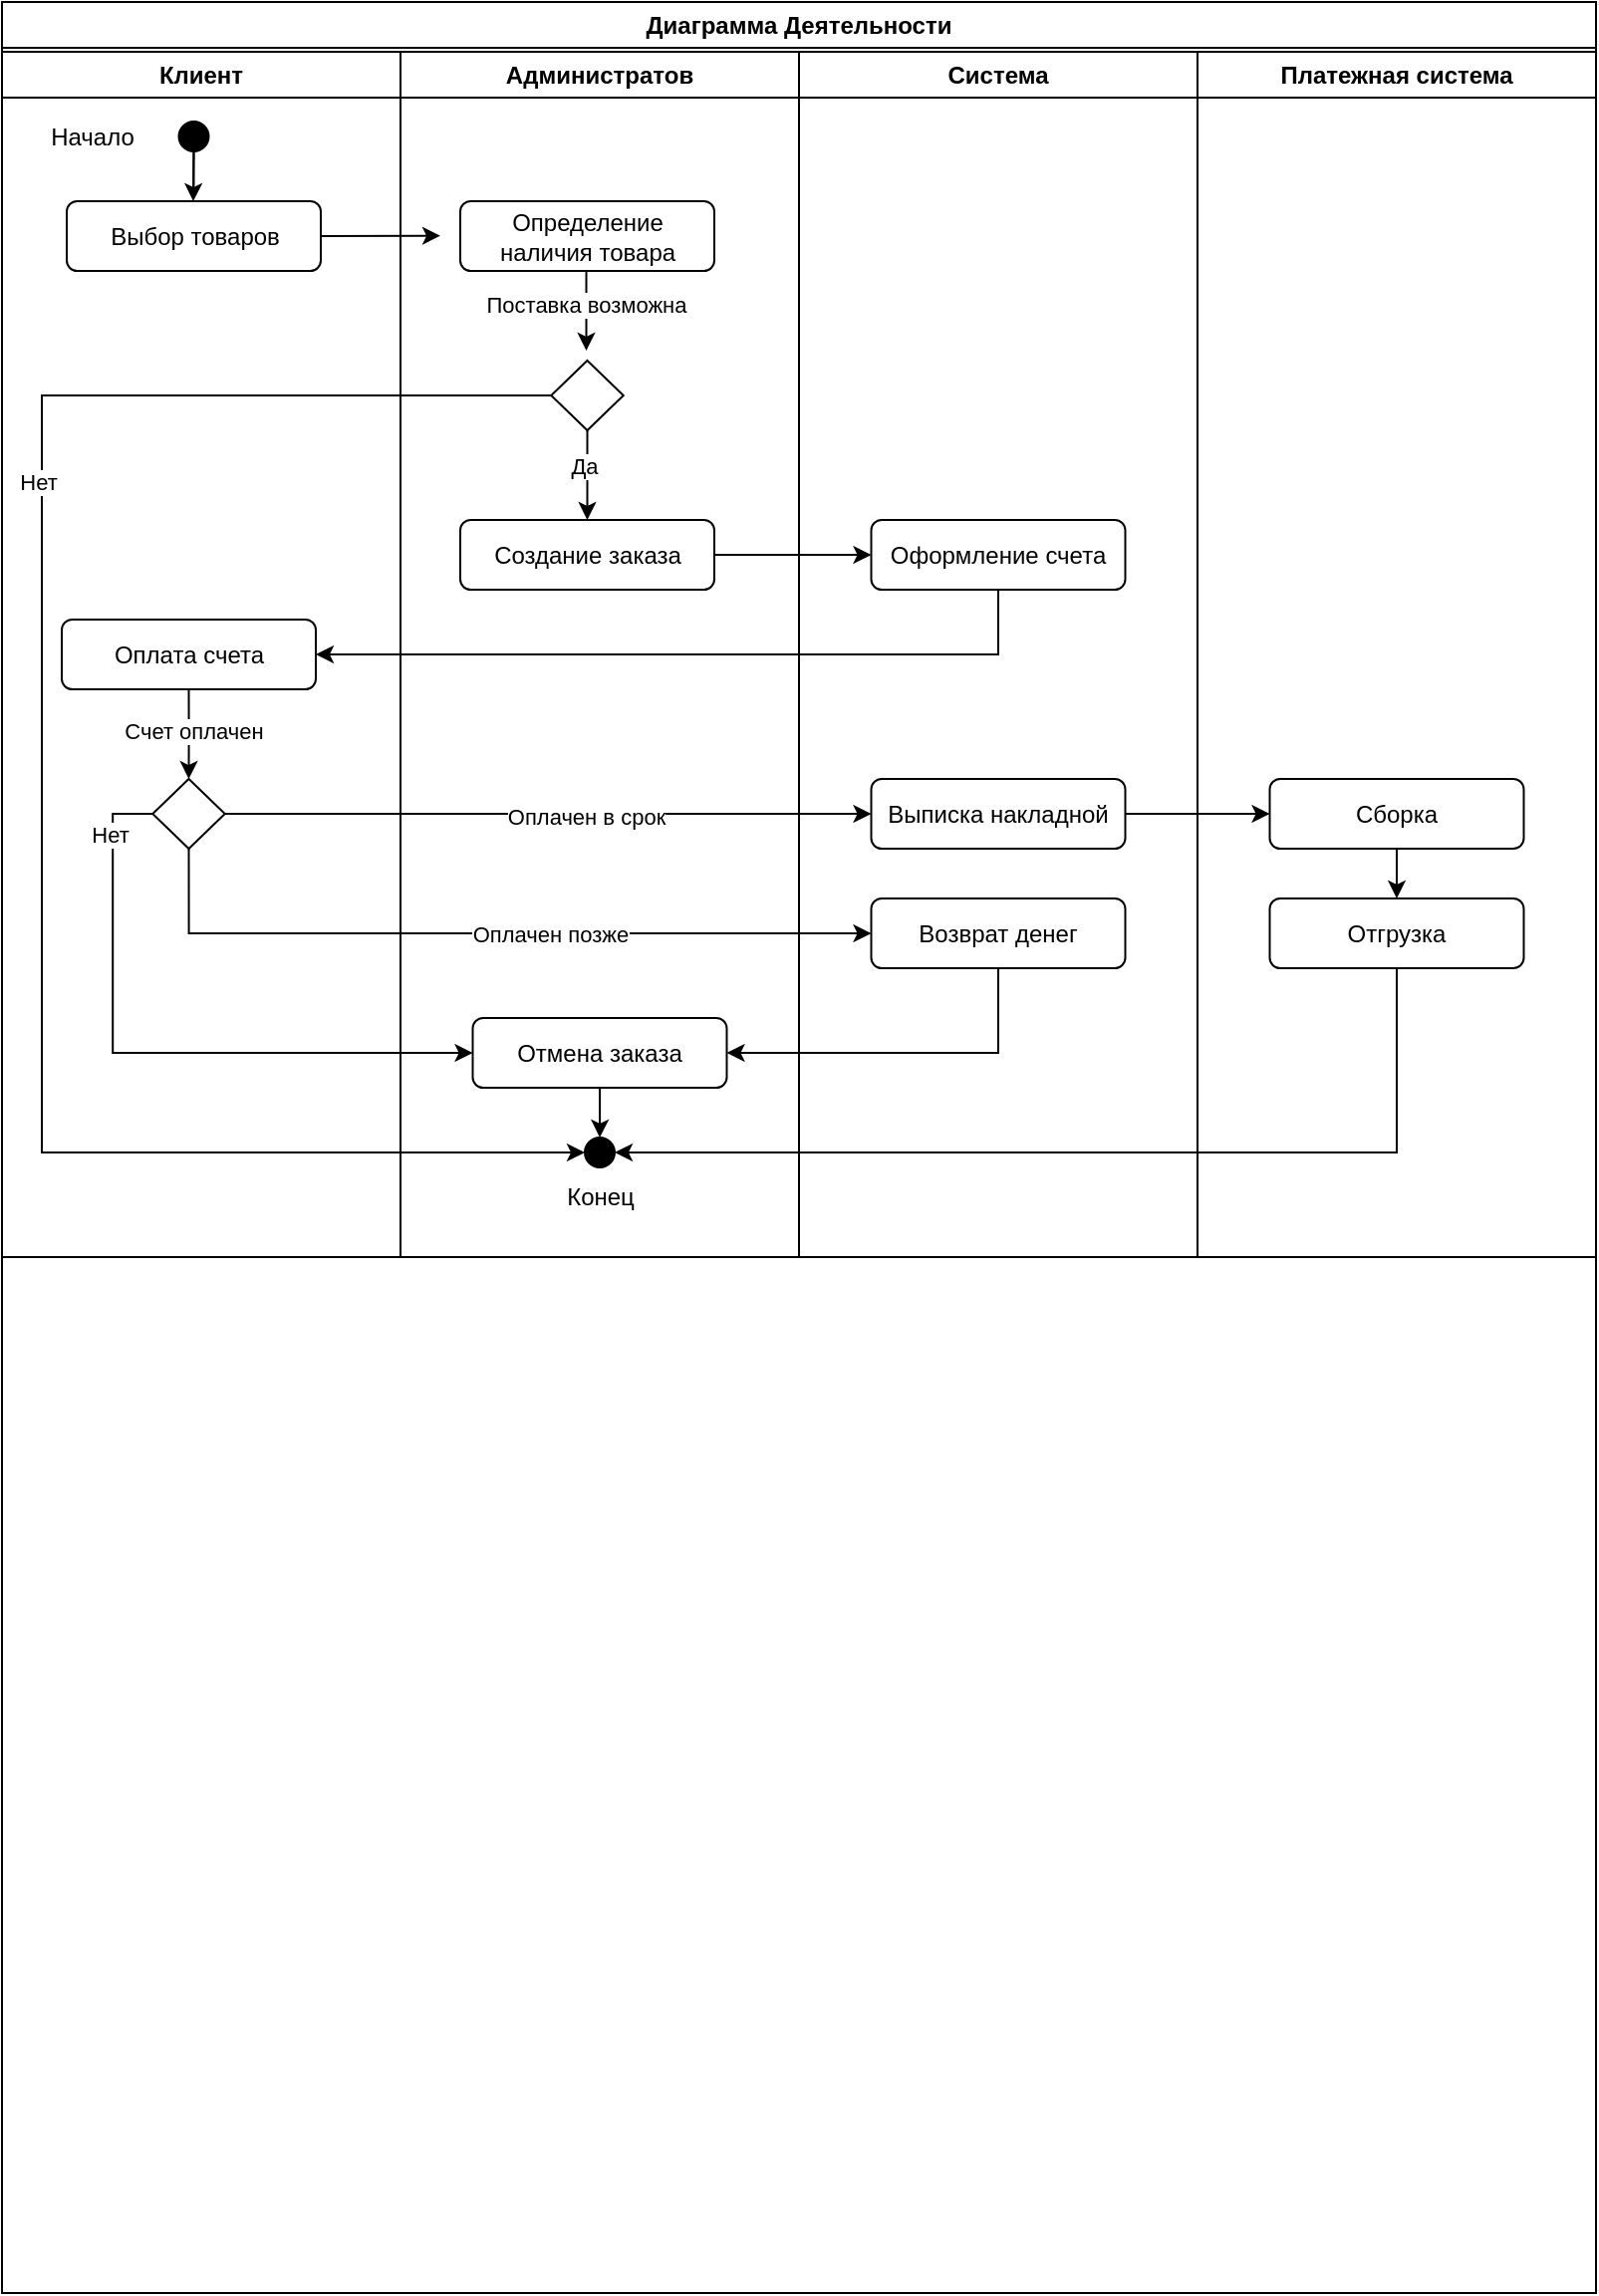<mxfile version="24.4.3" type="github">
  <diagram name="Страница — 1" id="kHaLRNe1tpMv3u5q8S8u">
    <mxGraphModel dx="1050" dy="1726" grid="1" gridSize="10" guides="1" tooltips="1" connect="1" arrows="1" fold="1" page="1" pageScale="1" pageWidth="827" pageHeight="1169" math="0" shadow="0">
      <root>
        <mxCell id="0" />
        <mxCell id="1" parent="0" />
        <mxCell id="wFoECBeJ0aFWm-52nH7k-1" value="Диаграмма Деятельности" style="swimlane;whiteSpace=wrap;html=1;" parent="1" vertex="1">
          <mxGeometry y="-10" width="800" height="1150" as="geometry" />
        </mxCell>
        <mxCell id="wFoECBeJ0aFWm-52nH7k-2" value="Клиент" style="swimlane;whiteSpace=wrap;html=1;" parent="wFoECBeJ0aFWm-52nH7k-1" vertex="1">
          <mxGeometry y="25" width="200" height="605" as="geometry">
            <mxRectangle y="25" width="80" height="30" as="alternateBounds" />
          </mxGeometry>
        </mxCell>
        <mxCell id="wFoECBeJ0aFWm-52nH7k-8" value="Начало" style="text;html=1;align=center;verticalAlign=middle;resizable=0;points=[];autosize=1;strokeColor=none;fillColor=none;" parent="wFoECBeJ0aFWm-52nH7k-2" vertex="1">
          <mxGeometry x="10" y="27.5" width="70" height="30" as="geometry" />
        </mxCell>
        <mxCell id="wFoECBeJ0aFWm-52nH7k-9" value="" style="endArrow=classic;html=1;rounded=0;" parent="wFoECBeJ0aFWm-52nH7k-2" source="wFoECBeJ0aFWm-52nH7k-7" edge="1">
          <mxGeometry width="50" height="50" relative="1" as="geometry">
            <mxPoint x="96.17" y="45" as="sourcePoint" />
            <mxPoint x="96" y="75" as="targetPoint" />
          </mxGeometry>
        </mxCell>
        <mxCell id="wFoECBeJ0aFWm-52nH7k-10" value="Выбор товаров" style="rounded=1;whiteSpace=wrap;html=1;" parent="wFoECBeJ0aFWm-52nH7k-2" vertex="1">
          <mxGeometry x="32.5" y="75" width="127.5" height="35" as="geometry" />
        </mxCell>
        <mxCell id="wFoECBeJ0aFWm-52nH7k-11" value="" style="endArrow=classic;html=1;rounded=0;entryX=0.5;entryY=0;entryDx=0;entryDy=0;" parent="wFoECBeJ0aFWm-52nH7k-2" target="wFoECBeJ0aFWm-52nH7k-7" edge="1">
          <mxGeometry width="50" height="50" relative="1" as="geometry">
            <mxPoint x="96.17" y="70" as="sourcePoint" />
            <mxPoint x="96" y="120" as="targetPoint" />
          </mxGeometry>
        </mxCell>
        <mxCell id="wFoECBeJ0aFWm-52nH7k-7" value="" style="ellipse;whiteSpace=wrap;html=1;aspect=fixed;fillColor=#000000;" parent="wFoECBeJ0aFWm-52nH7k-2" vertex="1">
          <mxGeometry x="88.75" y="35" width="15" height="15" as="geometry" />
        </mxCell>
        <mxCell id="wFoECBeJ0aFWm-52nH7k-32" style="edgeStyle=orthogonalEdgeStyle;rounded=0;orthogonalLoop=1;jettySize=auto;html=1;exitX=0.5;exitY=1;exitDx=0;exitDy=0;" parent="wFoECBeJ0aFWm-52nH7k-2" source="wFoECBeJ0aFWm-52nH7k-27" target="wFoECBeJ0aFWm-52nH7k-30" edge="1">
          <mxGeometry relative="1" as="geometry" />
        </mxCell>
        <mxCell id="wFoECBeJ0aFWm-52nH7k-33" value="Счет оплачен" style="edgeLabel;html=1;align=center;verticalAlign=middle;resizable=0;points=[];" parent="wFoECBeJ0aFWm-52nH7k-32" vertex="1" connectable="0">
          <mxGeometry x="-0.059" y="2" relative="1" as="geometry">
            <mxPoint as="offset" />
          </mxGeometry>
        </mxCell>
        <mxCell id="wFoECBeJ0aFWm-52nH7k-27" value="Оплата счета" style="rounded=1;whiteSpace=wrap;html=1;" parent="wFoECBeJ0aFWm-52nH7k-2" vertex="1">
          <mxGeometry x="30" y="285" width="127.5" height="35" as="geometry" />
        </mxCell>
        <mxCell id="wFoECBeJ0aFWm-52nH7k-30" value="" style="rhombus;whiteSpace=wrap;html=1;" parent="wFoECBeJ0aFWm-52nH7k-2" vertex="1">
          <mxGeometry x="75.63" y="365" width="36.25" height="35" as="geometry" />
        </mxCell>
        <mxCell id="wFoECBeJ0aFWm-52nH7k-3" value="Администратов" style="swimlane;whiteSpace=wrap;html=1;startSize=23;" parent="wFoECBeJ0aFWm-52nH7k-1" vertex="1">
          <mxGeometry x="200" y="25" width="200" height="605" as="geometry">
            <mxRectangle x="200" y="25" width="100" height="30" as="alternateBounds" />
          </mxGeometry>
        </mxCell>
        <mxCell id="wFoECBeJ0aFWm-52nH7k-12" value="" style="endArrow=classic;html=1;rounded=0;exitX=1;exitY=0.5;exitDx=0;exitDy=0;" parent="wFoECBeJ0aFWm-52nH7k-3" source="wFoECBeJ0aFWm-52nH7k-10" edge="1">
          <mxGeometry width="50" height="50" relative="1" as="geometry">
            <mxPoint x="-10" y="92.36" as="sourcePoint" />
            <mxPoint x="20" y="92.36" as="targetPoint" />
          </mxGeometry>
        </mxCell>
        <mxCell id="wFoECBeJ0aFWm-52nH7k-14" value="Определение&lt;div&gt;наличия товара&lt;/div&gt;" style="rounded=1;whiteSpace=wrap;html=1;" parent="wFoECBeJ0aFWm-52nH7k-3" vertex="1">
          <mxGeometry x="30" y="75" width="127.5" height="35" as="geometry" />
        </mxCell>
        <mxCell id="wFoECBeJ0aFWm-52nH7k-15" value="" style="endArrow=classic;html=1;rounded=0;" parent="wFoECBeJ0aFWm-52nH7k-3" edge="1">
          <mxGeometry width="50" height="50" relative="1" as="geometry">
            <mxPoint x="93.25" y="110" as="sourcePoint" />
            <mxPoint x="93.25" y="150" as="targetPoint" />
          </mxGeometry>
        </mxCell>
        <mxCell id="wFoECBeJ0aFWm-52nH7k-17" value="Поставка возможна" style="edgeLabel;html=1;align=center;verticalAlign=middle;resizable=0;points=[];" parent="wFoECBeJ0aFWm-52nH7k-15" vertex="1" connectable="0">
          <mxGeometry x="-0.18" y="-1" relative="1" as="geometry">
            <mxPoint as="offset" />
          </mxGeometry>
        </mxCell>
        <mxCell id="wFoECBeJ0aFWm-52nH7k-21" style="edgeStyle=orthogonalEdgeStyle;rounded=0;orthogonalLoop=1;jettySize=auto;html=1;exitX=0.5;exitY=1;exitDx=0;exitDy=0;entryX=0.5;entryY=0;entryDx=0;entryDy=0;" parent="wFoECBeJ0aFWm-52nH7k-3" source="wFoECBeJ0aFWm-52nH7k-18" target="wFoECBeJ0aFWm-52nH7k-24" edge="1">
          <mxGeometry relative="1" as="geometry">
            <mxPoint x="94" y="225" as="targetPoint" />
          </mxGeometry>
        </mxCell>
        <mxCell id="wFoECBeJ0aFWm-52nH7k-22" value="Да" style="edgeLabel;html=1;align=center;verticalAlign=middle;resizable=0;points=[];" parent="wFoECBeJ0aFWm-52nH7k-21" vertex="1" connectable="0">
          <mxGeometry x="-0.23" y="-2" relative="1" as="geometry">
            <mxPoint as="offset" />
          </mxGeometry>
        </mxCell>
        <mxCell id="wFoECBeJ0aFWm-52nH7k-60" style="edgeStyle=orthogonalEdgeStyle;rounded=0;orthogonalLoop=1;jettySize=auto;html=1;exitX=0;exitY=0.5;exitDx=0;exitDy=0;entryX=0;entryY=0.5;entryDx=0;entryDy=0;" parent="wFoECBeJ0aFWm-52nH7k-3" source="wFoECBeJ0aFWm-52nH7k-18" target="wFoECBeJ0aFWm-52nH7k-54" edge="1">
          <mxGeometry relative="1" as="geometry">
            <Array as="points">
              <mxPoint x="-180" y="173" />
              <mxPoint x="-180" y="553" />
            </Array>
          </mxGeometry>
        </mxCell>
        <mxCell id="wFoECBeJ0aFWm-52nH7k-61" value="Нет" style="edgeLabel;html=1;align=center;verticalAlign=middle;resizable=0;points=[];" parent="wFoECBeJ0aFWm-52nH7k-60" vertex="1" connectable="0">
          <mxGeometry x="-0.341" y="-2" relative="1" as="geometry">
            <mxPoint as="offset" />
          </mxGeometry>
        </mxCell>
        <mxCell id="wFoECBeJ0aFWm-52nH7k-18" value="" style="rhombus;whiteSpace=wrap;html=1;" parent="wFoECBeJ0aFWm-52nH7k-3" vertex="1">
          <mxGeometry x="75.63" y="155" width="36.25" height="35" as="geometry" />
        </mxCell>
        <mxCell id="wFoECBeJ0aFWm-52nH7k-24" value="Создание заказа" style="rounded=1;whiteSpace=wrap;html=1;" parent="wFoECBeJ0aFWm-52nH7k-3" vertex="1">
          <mxGeometry x="30" y="235" width="127.5" height="35" as="geometry" />
        </mxCell>
        <mxCell id="wFoECBeJ0aFWm-52nH7k-57" style="edgeStyle=orthogonalEdgeStyle;rounded=0;orthogonalLoop=1;jettySize=auto;html=1;entryX=0.5;entryY=0;entryDx=0;entryDy=0;" parent="wFoECBeJ0aFWm-52nH7k-3" source="wFoECBeJ0aFWm-52nH7k-46" target="wFoECBeJ0aFWm-52nH7k-54" edge="1">
          <mxGeometry relative="1" as="geometry" />
        </mxCell>
        <mxCell id="wFoECBeJ0aFWm-52nH7k-46" value="Отмена заказа" style="rounded=1;whiteSpace=wrap;html=1;" parent="wFoECBeJ0aFWm-52nH7k-3" vertex="1">
          <mxGeometry x="36.25" y="485" width="127.5" height="35" as="geometry" />
        </mxCell>
        <mxCell id="wFoECBeJ0aFWm-52nH7k-54" value="" style="ellipse;whiteSpace=wrap;html=1;aspect=fixed;fillColor=#000000;" parent="wFoECBeJ0aFWm-52nH7k-3" vertex="1">
          <mxGeometry x="92.5" y="545" width="15" height="15" as="geometry" />
        </mxCell>
        <mxCell id="wFoECBeJ0aFWm-52nH7k-55" value="Конец" style="text;html=1;align=center;verticalAlign=middle;resizable=0;points=[];autosize=1;strokeColor=none;fillColor=none;" parent="wFoECBeJ0aFWm-52nH7k-3" vertex="1">
          <mxGeometry x="70.0" y="560" width="60" height="30" as="geometry" />
        </mxCell>
        <mxCell id="wFoECBeJ0aFWm-52nH7k-4" value="Система" style="swimlane;whiteSpace=wrap;html=1;startSize=23;" parent="wFoECBeJ0aFWm-52nH7k-1" vertex="1">
          <mxGeometry x="400" y="25" width="200" height="605" as="geometry" />
        </mxCell>
        <mxCell id="wFoECBeJ0aFWm-52nH7k-25" value="Оформление счета" style="rounded=1;whiteSpace=wrap;html=1;" parent="wFoECBeJ0aFWm-52nH7k-4" vertex="1">
          <mxGeometry x="36.25" y="235" width="127.5" height="35" as="geometry" />
        </mxCell>
        <mxCell id="wFoECBeJ0aFWm-52nH7k-35" value="Выписка накладной" style="rounded=1;whiteSpace=wrap;html=1;" parent="wFoECBeJ0aFWm-52nH7k-4" vertex="1">
          <mxGeometry x="36.25" y="365" width="127.5" height="35" as="geometry" />
        </mxCell>
        <mxCell id="wFoECBeJ0aFWm-52nH7k-37" value="Возврат денег" style="rounded=1;whiteSpace=wrap;html=1;" parent="wFoECBeJ0aFWm-52nH7k-4" vertex="1">
          <mxGeometry x="36.25" y="425" width="127.5" height="35" as="geometry" />
        </mxCell>
        <mxCell id="wFoECBeJ0aFWm-52nH7k-5" value="Платежная система" style="swimlane;whiteSpace=wrap;html=1;" parent="wFoECBeJ0aFWm-52nH7k-1" vertex="1">
          <mxGeometry x="600" y="25" width="200" height="605" as="geometry" />
        </mxCell>
        <mxCell id="wFoECBeJ0aFWm-52nH7k-53" style="edgeStyle=orthogonalEdgeStyle;rounded=0;orthogonalLoop=1;jettySize=auto;html=1;exitX=0.5;exitY=1;exitDx=0;exitDy=0;entryX=0.5;entryY=0;entryDx=0;entryDy=0;" parent="wFoECBeJ0aFWm-52nH7k-5" source="wFoECBeJ0aFWm-52nH7k-50" target="wFoECBeJ0aFWm-52nH7k-52" edge="1">
          <mxGeometry relative="1" as="geometry" />
        </mxCell>
        <mxCell id="wFoECBeJ0aFWm-52nH7k-50" value="Сборка" style="rounded=1;whiteSpace=wrap;html=1;" parent="wFoECBeJ0aFWm-52nH7k-5" vertex="1">
          <mxGeometry x="36.25" y="365" width="127.5" height="35" as="geometry" />
        </mxCell>
        <mxCell id="wFoECBeJ0aFWm-52nH7k-52" value="Отгрузка" style="rounded=1;whiteSpace=wrap;html=1;" parent="wFoECBeJ0aFWm-52nH7k-5" vertex="1">
          <mxGeometry x="36.25" y="425" width="127.5" height="35" as="geometry" />
        </mxCell>
        <mxCell id="wFoECBeJ0aFWm-52nH7k-26" style="edgeStyle=orthogonalEdgeStyle;rounded=0;orthogonalLoop=1;jettySize=auto;html=1;exitX=1;exitY=0.5;exitDx=0;exitDy=0;entryX=0;entryY=0.5;entryDx=0;entryDy=0;" parent="wFoECBeJ0aFWm-52nH7k-1" source="wFoECBeJ0aFWm-52nH7k-24" target="wFoECBeJ0aFWm-52nH7k-25" edge="1">
          <mxGeometry relative="1" as="geometry" />
        </mxCell>
        <mxCell id="wFoECBeJ0aFWm-52nH7k-28" style="edgeStyle=orthogonalEdgeStyle;rounded=0;orthogonalLoop=1;jettySize=auto;html=1;exitX=0.5;exitY=1;exitDx=0;exitDy=0;entryX=1;entryY=0.5;entryDx=0;entryDy=0;" parent="wFoECBeJ0aFWm-52nH7k-1" source="wFoECBeJ0aFWm-52nH7k-25" target="wFoECBeJ0aFWm-52nH7k-27" edge="1">
          <mxGeometry relative="1" as="geometry">
            <mxPoint x="500" y="340" as="targetPoint" />
          </mxGeometry>
        </mxCell>
        <mxCell id="wFoECBeJ0aFWm-52nH7k-36" style="edgeStyle=orthogonalEdgeStyle;rounded=0;orthogonalLoop=1;jettySize=auto;html=1;exitX=1;exitY=0.5;exitDx=0;exitDy=0;" parent="wFoECBeJ0aFWm-52nH7k-1" source="wFoECBeJ0aFWm-52nH7k-30" target="wFoECBeJ0aFWm-52nH7k-35" edge="1">
          <mxGeometry relative="1" as="geometry" />
        </mxCell>
        <mxCell id="wFoECBeJ0aFWm-52nH7k-40" value="Оплачен в срок" style="edgeLabel;html=1;align=center;verticalAlign=middle;resizable=0;points=[];" parent="wFoECBeJ0aFWm-52nH7k-36" vertex="1" connectable="0">
          <mxGeometry x="0.116" y="-1" relative="1" as="geometry">
            <mxPoint as="offset" />
          </mxGeometry>
        </mxCell>
        <mxCell id="wFoECBeJ0aFWm-52nH7k-38" style="edgeStyle=orthogonalEdgeStyle;rounded=0;orthogonalLoop=1;jettySize=auto;html=1;exitX=0;exitY=0.5;exitDx=0;exitDy=0;entryX=0;entryY=0.5;entryDx=0;entryDy=0;" parent="wFoECBeJ0aFWm-52nH7k-1" source="wFoECBeJ0aFWm-52nH7k-30" target="wFoECBeJ0aFWm-52nH7k-46" edge="1">
          <mxGeometry relative="1" as="geometry" />
        </mxCell>
        <mxCell id="wFoECBeJ0aFWm-52nH7k-39" value="Нет" style="edgeLabel;html=1;align=center;verticalAlign=middle;resizable=0;points=[];" parent="wFoECBeJ0aFWm-52nH7k-38" vertex="1" connectable="0">
          <mxGeometry x="-0.811" y="-2" relative="1" as="geometry">
            <mxPoint as="offset" />
          </mxGeometry>
        </mxCell>
        <mxCell id="wFoECBeJ0aFWm-52nH7k-47" style="edgeStyle=orthogonalEdgeStyle;rounded=0;orthogonalLoop=1;jettySize=auto;html=1;exitX=0.5;exitY=1;exitDx=0;exitDy=0;entryX=1;entryY=0.5;entryDx=0;entryDy=0;" parent="wFoECBeJ0aFWm-52nH7k-1" source="wFoECBeJ0aFWm-52nH7k-37" target="wFoECBeJ0aFWm-52nH7k-46" edge="1">
          <mxGeometry relative="1" as="geometry" />
        </mxCell>
        <mxCell id="wFoECBeJ0aFWm-52nH7k-48" style="edgeStyle=orthogonalEdgeStyle;rounded=0;orthogonalLoop=1;jettySize=auto;html=1;exitX=0.5;exitY=1;exitDx=0;exitDy=0;entryX=0;entryY=0.5;entryDx=0;entryDy=0;" parent="wFoECBeJ0aFWm-52nH7k-1" source="wFoECBeJ0aFWm-52nH7k-30" target="wFoECBeJ0aFWm-52nH7k-37" edge="1">
          <mxGeometry relative="1" as="geometry" />
        </mxCell>
        <mxCell id="wFoECBeJ0aFWm-52nH7k-49" value="Оплачен позже" style="edgeLabel;html=1;align=center;verticalAlign=middle;resizable=0;points=[];" parent="wFoECBeJ0aFWm-52nH7k-48" vertex="1" connectable="0">
          <mxGeometry x="0.161" relative="1" as="geometry">
            <mxPoint as="offset" />
          </mxGeometry>
        </mxCell>
        <mxCell id="wFoECBeJ0aFWm-52nH7k-51" style="edgeStyle=orthogonalEdgeStyle;rounded=0;orthogonalLoop=1;jettySize=auto;html=1;exitX=1;exitY=0.5;exitDx=0;exitDy=0;entryX=0;entryY=0.5;entryDx=0;entryDy=0;" parent="wFoECBeJ0aFWm-52nH7k-1" source="wFoECBeJ0aFWm-52nH7k-35" target="wFoECBeJ0aFWm-52nH7k-50" edge="1">
          <mxGeometry relative="1" as="geometry" />
        </mxCell>
        <mxCell id="wFoECBeJ0aFWm-52nH7k-59" style="edgeStyle=orthogonalEdgeStyle;rounded=0;orthogonalLoop=1;jettySize=auto;html=1;exitX=0.5;exitY=1;exitDx=0;exitDy=0;entryX=1;entryY=0.5;entryDx=0;entryDy=0;" parent="wFoECBeJ0aFWm-52nH7k-1" source="wFoECBeJ0aFWm-52nH7k-52" target="wFoECBeJ0aFWm-52nH7k-54" edge="1">
          <mxGeometry relative="1" as="geometry" />
        </mxCell>
      </root>
    </mxGraphModel>
  </diagram>
</mxfile>
